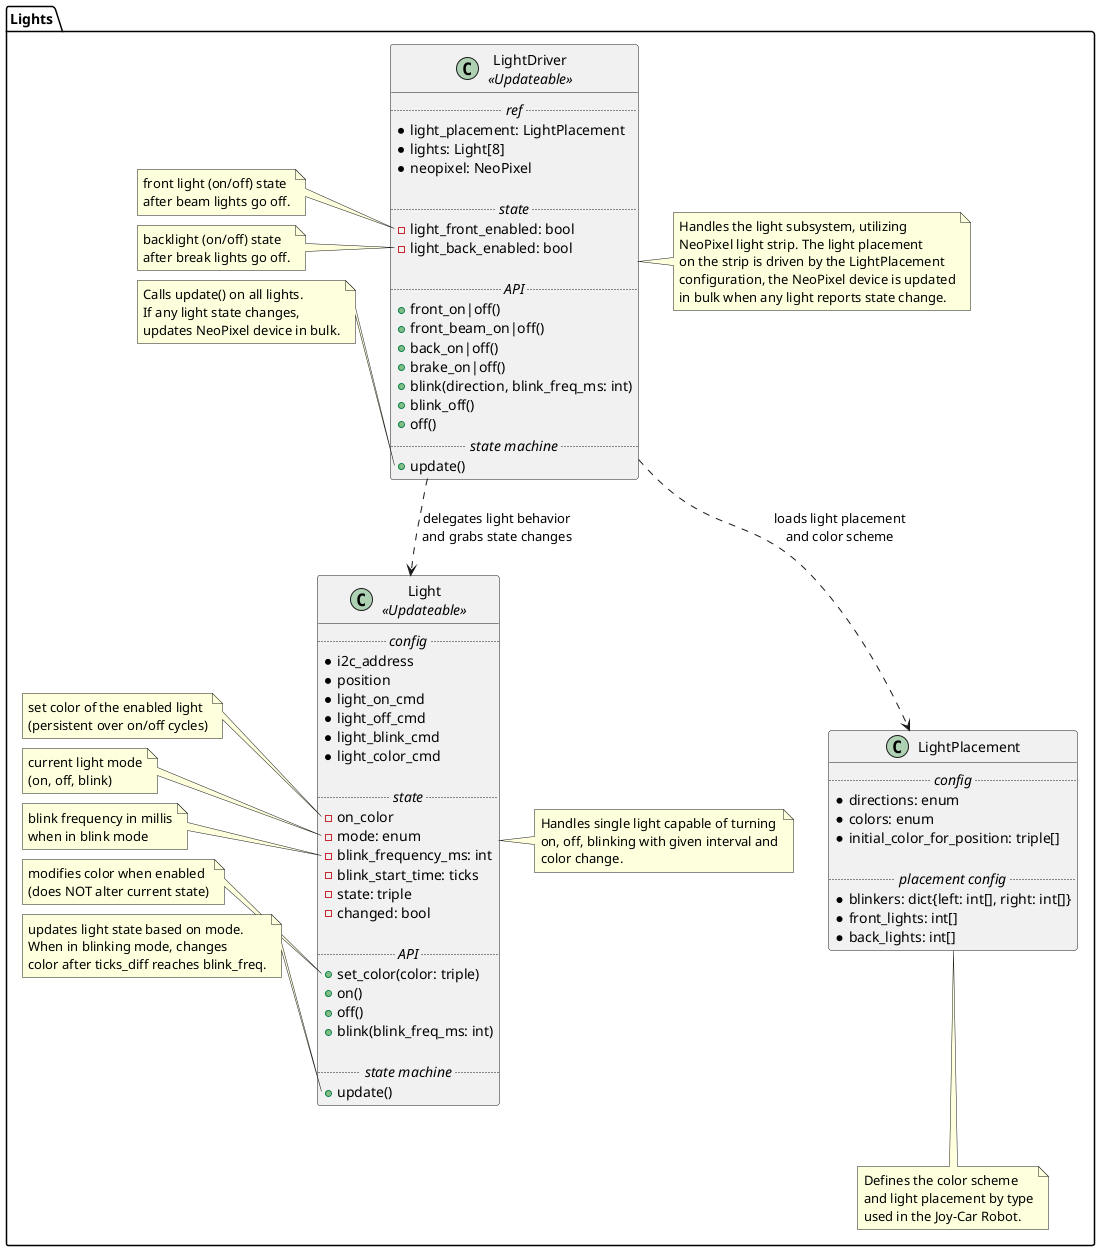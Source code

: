 
@startuml

namespace Lights {
    class LightDriver as "LightDriver\n//<<Updateable>>//" {
        .... //ref// ....
        * light_placement: LightPlacement
        * lights: Light[8]
        * neopixel: NeoPixel

        .... //state// ....
        - light_front_enabled: bool
        - light_back_enabled: bool

        .... //API// ....
        + front_on|off()
        + front_beam_on|off()
        + back_on|off()
        + brake_on|off()
        + blink(direction, blink_freq_ms: int)
        + blink_off()
        + off()
        .... //state machine// ....
        + update()
    }

    note right of LightDriver
        Handles the light subsystem, utilizing
        NeoPixel light strip. The light placement
        on the strip is driven by the LightPlacement
        configuration, the NeoPixel device is updated
        in bulk when any light reports state change.
    end note

    note left of LightDriver::light_front_enabled
        front light (on/off) state
        after beam lights go off.
    end note

    note left of LightDriver::light_back_enabled
        backlight (on/off) state
        after break lights go off.
    end note

    note left of LightDriver::update
        Calls update() on all lights.
        If any light state changes,
        updates NeoPixel device in bulk.
    end note

    class LightPlacement {
        .... //config// ....
        * directions: enum
        * colors: enum
        * initial_color_for_position: triple[]

        .... //placement config// ....
        * blinkers: dict{left: int[], right: int[]}
        * front_lights: int[]
        * back_lights: int[]
    }

    note bottom of LightPlacement
        Defines the color scheme
        and light placement by type
        used in the Joy-Car Robot.
    end note

    class Light as "Light\n//<<Updateable>>//" {
        .... //config// ....
        * i2c_address
        * position
        * light_on_cmd
        * light_off_cmd
        * light_blink_cmd
        * light_color_cmd

        .... //state// ....
        - on_color
        - mode: enum
        - blink_frequency_ms: int
        - blink_start_time: ticks
        - state: triple
        - changed: bool

        .... //API// ....
        + set_color(color: triple)
        + on()
        + off()
        + blink(blink_freq_ms: int)

        .... //state machine// ....
        + update()
    }

    note right of Light
        Handles single light capable of turning
        on, off, blinking with given interval and
        color change.
    end note

    note left of Light::on_color
        set color of the enabled light
        (persistent over on/off cycles)
    end note

    note left of Light::mode
        current light mode
        (on, off, blink)
    end note

    note left of Light::blink_frequency_ms
        blink frequency in millis
        when in blink mode
    end note

    note left of Light::set_color
        modifies color when enabled
        (does NOT alter current state)
    end note

    note left of Light::update
        updates light state based on mode.
        When in blinking mode, changes
        color after ticks_diff reaches blink_freq.
    end note

    LightDriver ..> Light: "delegates light behavior\nand grabs state changes"
    LightDriver ..> LightPlacement: "loads light placement\nand color scheme"
}

@enduml
